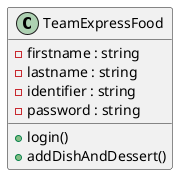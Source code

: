 @startuml TeamExpressFood

Class TeamExpressFood {
    - firstname : string
    - lastname : string
    - identifier : string
    - password : string
    
    + login()
    + addDishAndDessert()
}

@enduml



